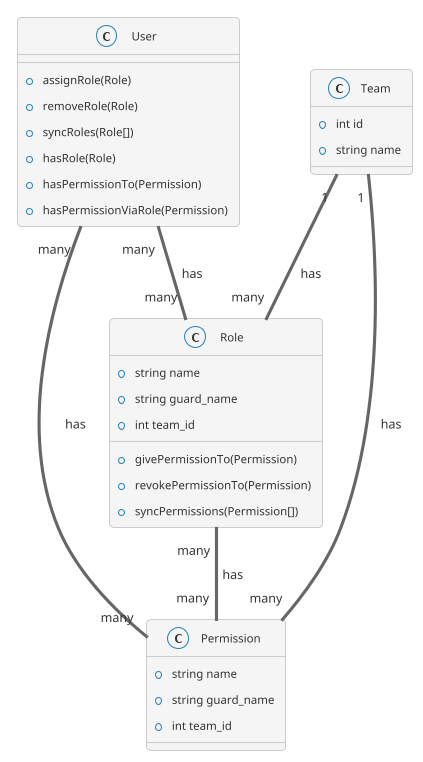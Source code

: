 
@startuml Permission Structure Light (Light Mode)

' Dark mode theme
!theme cerulean
skinparam backgroundColor #ffffff
skinparam ArrowColor #666666
skinparam shadowing false
skinparam DefaultFontColor #333333

' Define styles for classes
skinparam class {
    BackgroundColor #f5f5f5
    BorderColor #cccccc
    FontColor #333333
}

skinparam interface {
    BackgroundColor #e6f7ff
    BorderColor #cccccc
    FontColor #333333
}


    class Permission {

        +string name
        +string guard_name
        +int team_id
    
}
    
    class Role {

        +string name
        +string guard_name
        +int team_id
        +givePermissionTo(Permission)
        +revokePermissionTo(Permission)
        +syncPermissions(Permission[])
    
}
    
    class User {

        +assignRole(Role)
        +removeRole(Role)
        +syncRoles(Role[])
        +hasRole(Role)
        +hasPermissionTo(Permission)
        +hasPermissionViaRole(Permission)
    
}
    
    class Team {

        +int id
        +string name
    
}
    
    Role "many" -- "many" Permission : has
    User "many" -- "many" Role : has
    User "many" -- "many" Permission : has
    Team "1" -- "many" Role : has
    Team "1" -- "many" Permission : has
@enduml